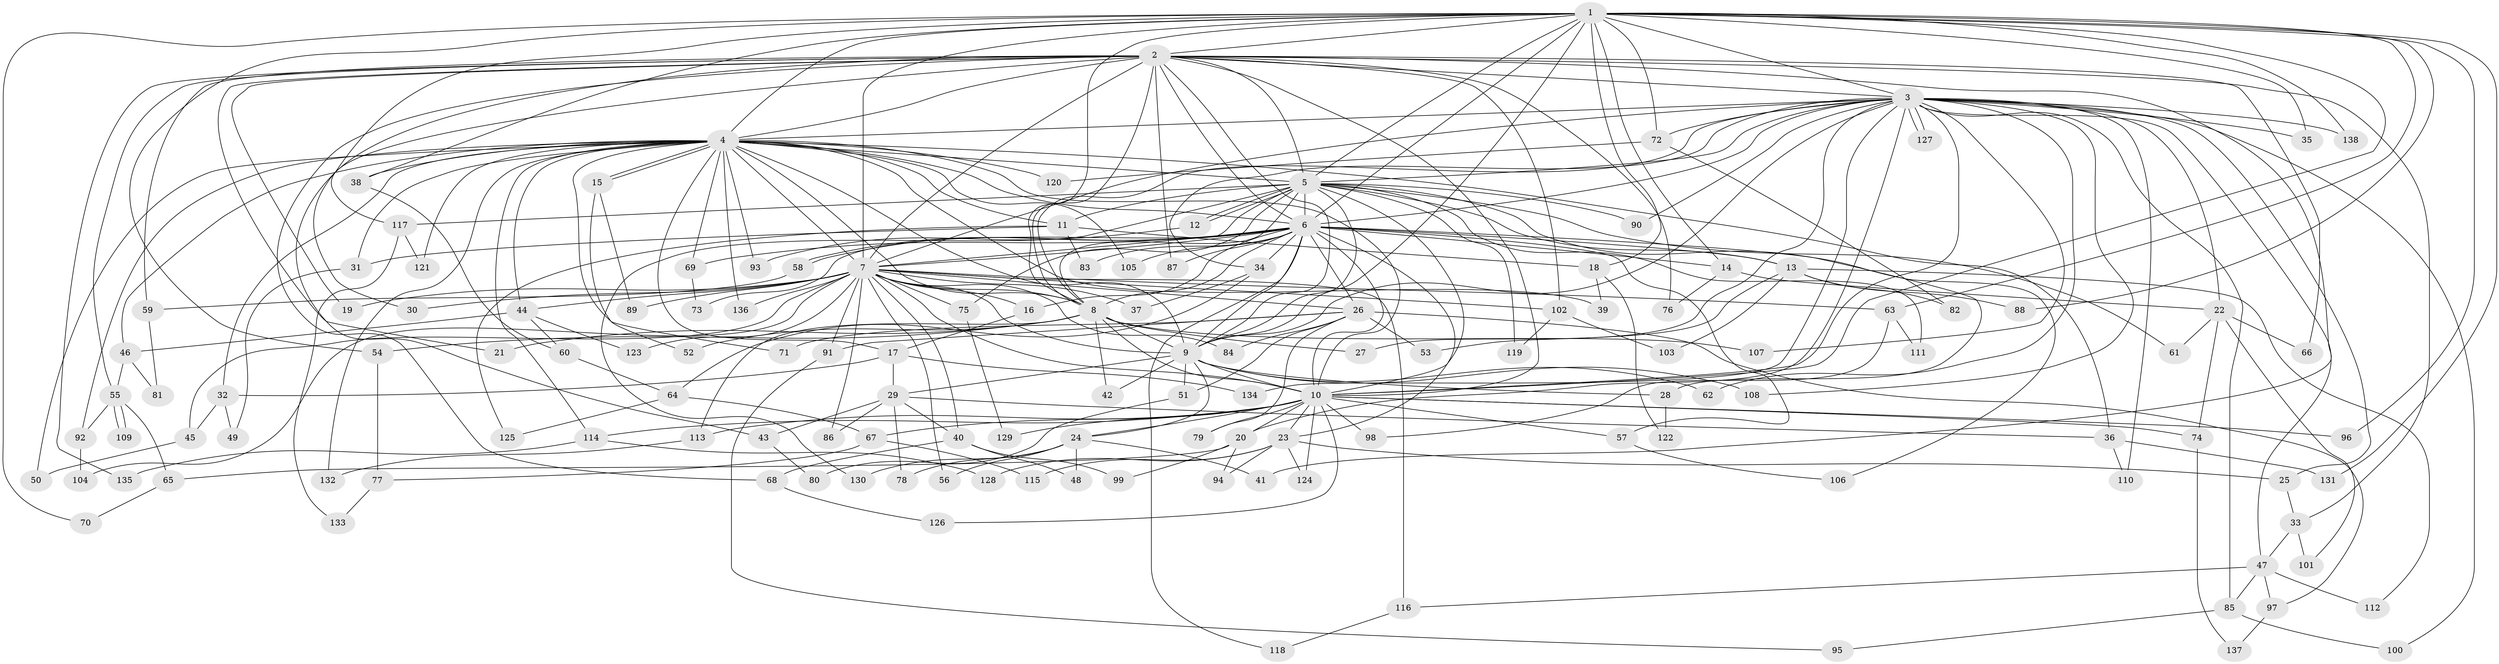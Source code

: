 // Generated by graph-tools (version 1.1) at 2025/01/03/09/25 03:01:12]
// undirected, 138 vertices, 301 edges
graph export_dot {
graph [start="1"]
  node [color=gray90,style=filled];
  1;
  2;
  3;
  4;
  5;
  6;
  7;
  8;
  9;
  10;
  11;
  12;
  13;
  14;
  15;
  16;
  17;
  18;
  19;
  20;
  21;
  22;
  23;
  24;
  25;
  26;
  27;
  28;
  29;
  30;
  31;
  32;
  33;
  34;
  35;
  36;
  37;
  38;
  39;
  40;
  41;
  42;
  43;
  44;
  45;
  46;
  47;
  48;
  49;
  50;
  51;
  52;
  53;
  54;
  55;
  56;
  57;
  58;
  59;
  60;
  61;
  62;
  63;
  64;
  65;
  66;
  67;
  68;
  69;
  70;
  71;
  72;
  73;
  74;
  75;
  76;
  77;
  78;
  79;
  80;
  81;
  82;
  83;
  84;
  85;
  86;
  87;
  88;
  89;
  90;
  91;
  92;
  93;
  94;
  95;
  96;
  97;
  98;
  99;
  100;
  101;
  102;
  103;
  104;
  105;
  106;
  107;
  108;
  109;
  110;
  111;
  112;
  113;
  114;
  115;
  116;
  117;
  118;
  119;
  120;
  121;
  122;
  123;
  124;
  125;
  126;
  127;
  128;
  129;
  130;
  131;
  132;
  133;
  134;
  135;
  136;
  137;
  138;
  1 -- 2;
  1 -- 3;
  1 -- 4;
  1 -- 5;
  1 -- 6;
  1 -- 7;
  1 -- 8;
  1 -- 9;
  1 -- 10;
  1 -- 14;
  1 -- 18;
  1 -- 35;
  1 -- 38;
  1 -- 54;
  1 -- 63;
  1 -- 70;
  1 -- 72;
  1 -- 88;
  1 -- 96;
  1 -- 117;
  1 -- 131;
  1 -- 138;
  2 -- 3;
  2 -- 4;
  2 -- 5;
  2 -- 6;
  2 -- 7;
  2 -- 8;
  2 -- 9;
  2 -- 10;
  2 -- 19;
  2 -- 21;
  2 -- 30;
  2 -- 33;
  2 -- 41;
  2 -- 43;
  2 -- 55;
  2 -- 59;
  2 -- 66;
  2 -- 68;
  2 -- 76;
  2 -- 87;
  2 -- 102;
  2 -- 135;
  3 -- 4;
  3 -- 5;
  3 -- 6;
  3 -- 7;
  3 -- 8;
  3 -- 9;
  3 -- 10;
  3 -- 20;
  3 -- 22;
  3 -- 25;
  3 -- 27;
  3 -- 34;
  3 -- 35;
  3 -- 47;
  3 -- 62;
  3 -- 72;
  3 -- 85;
  3 -- 90;
  3 -- 100;
  3 -- 107;
  3 -- 108;
  3 -- 110;
  3 -- 127;
  3 -- 127;
  3 -- 134;
  3 -- 138;
  4 -- 5;
  4 -- 6;
  4 -- 7;
  4 -- 8;
  4 -- 9;
  4 -- 10;
  4 -- 11;
  4 -- 15;
  4 -- 15;
  4 -- 17;
  4 -- 31;
  4 -- 32;
  4 -- 36;
  4 -- 38;
  4 -- 39;
  4 -- 44;
  4 -- 46;
  4 -- 50;
  4 -- 69;
  4 -- 71;
  4 -- 92;
  4 -- 93;
  4 -- 105;
  4 -- 114;
  4 -- 120;
  4 -- 121;
  4 -- 132;
  4 -- 136;
  5 -- 6;
  5 -- 7;
  5 -- 8;
  5 -- 9;
  5 -- 10;
  5 -- 11;
  5 -- 12;
  5 -- 12;
  5 -- 13;
  5 -- 28;
  5 -- 61;
  5 -- 75;
  5 -- 90;
  5 -- 111;
  5 -- 117;
  5 -- 119;
  5 -- 130;
  6 -- 7;
  6 -- 8;
  6 -- 9;
  6 -- 10;
  6 -- 13;
  6 -- 14;
  6 -- 16;
  6 -- 23;
  6 -- 26;
  6 -- 34;
  6 -- 57;
  6 -- 58;
  6 -- 58;
  6 -- 69;
  6 -- 73;
  6 -- 83;
  6 -- 87;
  6 -- 105;
  6 -- 106;
  6 -- 118;
  7 -- 8;
  7 -- 9;
  7 -- 10;
  7 -- 16;
  7 -- 19;
  7 -- 26;
  7 -- 30;
  7 -- 37;
  7 -- 40;
  7 -- 44;
  7 -- 45;
  7 -- 56;
  7 -- 63;
  7 -- 75;
  7 -- 84;
  7 -- 86;
  7 -- 89;
  7 -- 91;
  7 -- 102;
  7 -- 104;
  7 -- 116;
  7 -- 123;
  7 -- 136;
  8 -- 9;
  8 -- 10;
  8 -- 21;
  8 -- 27;
  8 -- 42;
  8 -- 52;
  8 -- 54;
  8 -- 107;
  8 -- 113;
  9 -- 10;
  9 -- 24;
  9 -- 28;
  9 -- 29;
  9 -- 42;
  9 -- 51;
  9 -- 62;
  9 -- 108;
  10 -- 20;
  10 -- 23;
  10 -- 24;
  10 -- 57;
  10 -- 67;
  10 -- 74;
  10 -- 79;
  10 -- 96;
  10 -- 98;
  10 -- 113;
  10 -- 114;
  10 -- 124;
  10 -- 126;
  10 -- 129;
  11 -- 18;
  11 -- 31;
  11 -- 83;
  11 -- 125;
  12 -- 93;
  13 -- 53;
  13 -- 82;
  13 -- 88;
  13 -- 103;
  13 -- 112;
  14 -- 22;
  14 -- 76;
  15 -- 52;
  15 -- 89;
  16 -- 17;
  17 -- 29;
  17 -- 32;
  17 -- 134;
  18 -- 39;
  18 -- 122;
  20 -- 65;
  20 -- 94;
  20 -- 99;
  22 -- 61;
  22 -- 66;
  22 -- 74;
  22 -- 101;
  23 -- 25;
  23 -- 94;
  23 -- 115;
  23 -- 124;
  23 -- 128;
  24 -- 41;
  24 -- 48;
  24 -- 56;
  24 -- 78;
  24 -- 130;
  25 -- 33;
  26 -- 51;
  26 -- 53;
  26 -- 71;
  26 -- 79;
  26 -- 84;
  26 -- 91;
  26 -- 97;
  28 -- 122;
  29 -- 36;
  29 -- 40;
  29 -- 43;
  29 -- 78;
  29 -- 86;
  31 -- 49;
  32 -- 45;
  32 -- 49;
  33 -- 47;
  33 -- 101;
  34 -- 37;
  34 -- 64;
  36 -- 110;
  36 -- 131;
  38 -- 60;
  40 -- 48;
  40 -- 68;
  40 -- 99;
  43 -- 80;
  44 -- 46;
  44 -- 60;
  44 -- 123;
  45 -- 50;
  46 -- 55;
  46 -- 81;
  47 -- 85;
  47 -- 97;
  47 -- 112;
  47 -- 116;
  51 -- 80;
  54 -- 77;
  55 -- 65;
  55 -- 92;
  55 -- 109;
  55 -- 109;
  57 -- 106;
  58 -- 59;
  59 -- 81;
  60 -- 64;
  63 -- 98;
  63 -- 111;
  64 -- 67;
  64 -- 125;
  65 -- 70;
  67 -- 77;
  67 -- 115;
  68 -- 126;
  69 -- 73;
  72 -- 82;
  72 -- 120;
  74 -- 137;
  75 -- 129;
  77 -- 133;
  85 -- 95;
  85 -- 100;
  91 -- 95;
  92 -- 104;
  97 -- 137;
  102 -- 103;
  102 -- 119;
  113 -- 132;
  114 -- 128;
  114 -- 135;
  116 -- 118;
  117 -- 121;
  117 -- 133;
}
